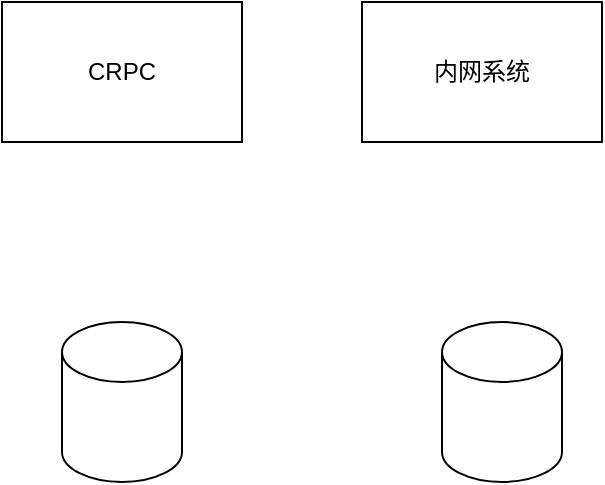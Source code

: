 <mxfile version="13.5.4" type="github">
  <diagram id="seHBH2MFr_OPqOwsCDsy" name="Page-1">
    <mxGraphModel dx="1038" dy="548" grid="1" gridSize="10" guides="1" tooltips="1" connect="1" arrows="1" fold="1" page="1" pageScale="1" pageWidth="827" pageHeight="1169" math="0" shadow="0">
      <root>
        <mxCell id="0" />
        <mxCell id="1" parent="0" />
        <mxCell id="8JgZ8Ufx-ZJkyHMb68IR-1" value="CRPC" style="rounded=0;whiteSpace=wrap;html=1;" vertex="1" parent="1">
          <mxGeometry x="100" y="150" width="120" height="70" as="geometry" />
        </mxCell>
        <mxCell id="8JgZ8Ufx-ZJkyHMb68IR-2" value="" style="shape=cylinder2;whiteSpace=wrap;html=1;boundedLbl=1;backgroundOutline=1;size=15;" vertex="1" parent="1">
          <mxGeometry x="130" y="310" width="60" height="80" as="geometry" />
        </mxCell>
        <mxCell id="8JgZ8Ufx-ZJkyHMb68IR-5" value="内网系统" style="rounded=0;whiteSpace=wrap;html=1;" vertex="1" parent="1">
          <mxGeometry x="280" y="150" width="120" height="70" as="geometry" />
        </mxCell>
        <mxCell id="8JgZ8Ufx-ZJkyHMb68IR-7" value="" style="shape=cylinder2;whiteSpace=wrap;html=1;boundedLbl=1;backgroundOutline=1;size=15;" vertex="1" parent="1">
          <mxGeometry x="320" y="310" width="60" height="80" as="geometry" />
        </mxCell>
      </root>
    </mxGraphModel>
  </diagram>
</mxfile>
